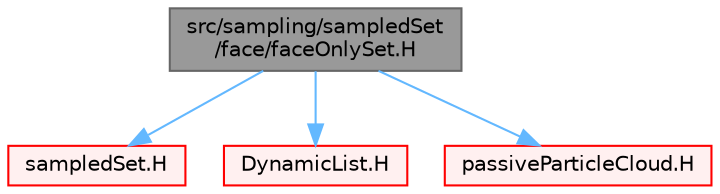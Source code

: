 digraph "src/sampling/sampledSet/face/faceOnlySet.H"
{
 // LATEX_PDF_SIZE
  bgcolor="transparent";
  edge [fontname=Helvetica,fontsize=10,labelfontname=Helvetica,labelfontsize=10];
  node [fontname=Helvetica,fontsize=10,shape=box,height=0.2,width=0.4];
  Node1 [id="Node000001",label="src/sampling/sampledSet\l/face/faceOnlySet.H",height=0.2,width=0.4,color="gray40", fillcolor="grey60", style="filled", fontcolor="black",tooltip=" "];
  Node1 -> Node2 [id="edge1_Node000001_Node000002",color="steelblue1",style="solid",tooltip=" "];
  Node2 [id="Node000002",label="sampledSet.H",height=0.2,width=0.4,color="red", fillcolor="#FFF0F0", style="filled",URL="$sampledSet_8H.html",tooltip=" "];
  Node1 -> Node125 [id="edge2_Node000001_Node000125",color="steelblue1",style="solid",tooltip=" "];
  Node125 [id="Node000125",label="DynamicList.H",height=0.2,width=0.4,color="red", fillcolor="#FFF0F0", style="filled",URL="$DynamicList_8H.html",tooltip=" "];
  Node1 -> Node195 [id="edge3_Node000001_Node000195",color="steelblue1",style="solid",tooltip=" "];
  Node195 [id="Node000195",label="passiveParticleCloud.H",height=0.2,width=0.4,color="red", fillcolor="#FFF0F0", style="filled",URL="$passiveParticleCloud_8H.html",tooltip=" "];
}

